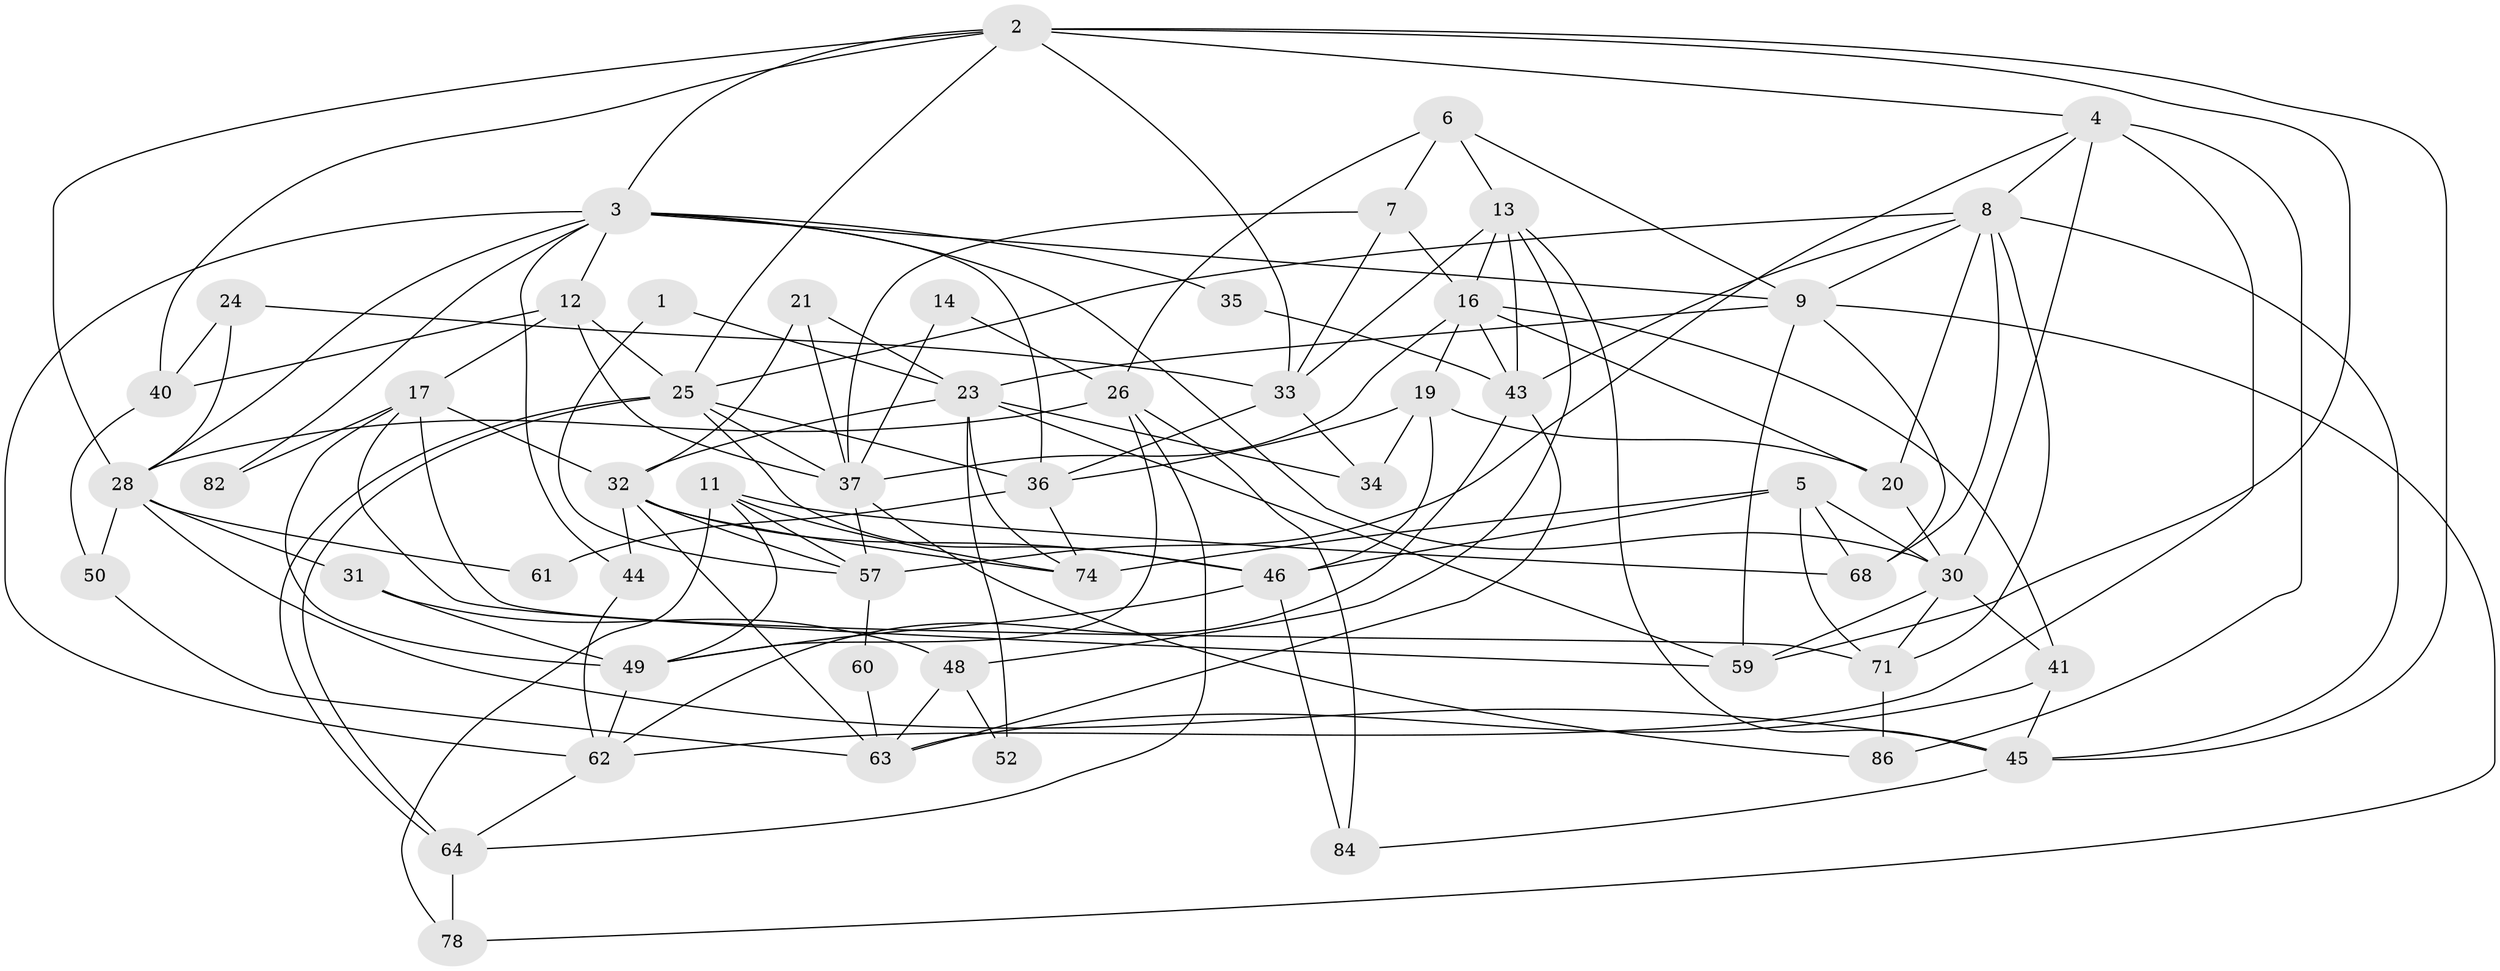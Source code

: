 // Generated by graph-tools (version 1.1) at 2025/52/02/27/25 19:52:05]
// undirected, 55 vertices, 137 edges
graph export_dot {
graph [start="1"]
  node [color=gray90,style=filled];
  1;
  2 [super="+22"];
  3 [super="+18"];
  4 [super="+81"];
  5 [super="+51"];
  6;
  7 [super="+15"];
  8 [super="+10"];
  9 [super="+69"];
  11 [super="+55"];
  12 [super="+77"];
  13 [super="+83"];
  14;
  16 [super="+42"];
  17 [super="+38"];
  19 [super="+29"];
  20;
  21;
  23 [super="+65"];
  24;
  25 [super="+27"];
  26;
  28 [super="+54"];
  30 [super="+85"];
  31;
  32 [super="+47"];
  33 [super="+66"];
  34;
  35;
  36 [super="+39"];
  37 [super="+75"];
  40 [super="+58"];
  41;
  43 [super="+56"];
  44;
  45;
  46 [super="+72"];
  48;
  49 [super="+53"];
  50;
  52;
  57 [super="+73"];
  59 [super="+67"];
  60;
  61;
  62 [super="+79"];
  63 [super="+70"];
  64;
  68;
  71 [super="+80"];
  74 [super="+76"];
  78;
  82;
  84;
  86;
  1 -- 23;
  1 -- 57;
  2 -- 33;
  2 -- 3;
  2 -- 25;
  2 -- 45;
  2 -- 4;
  2 -- 40;
  2 -- 59;
  2 -- 28;
  3 -- 35;
  3 -- 36;
  3 -- 28;
  3 -- 82;
  3 -- 30;
  3 -- 62;
  3 -- 9;
  3 -- 12;
  3 -- 44;
  4 -- 30;
  4 -- 86;
  4 -- 62;
  4 -- 8;
  4 -- 57;
  5 -- 46;
  5 -- 68;
  5 -- 74 [weight=2];
  5 -- 30;
  5 -- 71;
  6 -- 13;
  6 -- 26;
  6 -- 7;
  6 -- 9;
  7 -- 16;
  7 -- 33;
  7 -- 37;
  8 -- 45;
  8 -- 9;
  8 -- 20;
  8 -- 68;
  8 -- 43;
  8 -- 71;
  8 -- 25;
  9 -- 68;
  9 -- 23;
  9 -- 59;
  9 -- 78;
  11 -- 78;
  11 -- 68;
  11 -- 49;
  11 -- 74;
  11 -- 57;
  12 -- 17;
  12 -- 40;
  12 -- 37 [weight=2];
  12 -- 25;
  13 -- 45;
  13 -- 16;
  13 -- 33;
  13 -- 48;
  13 -- 43;
  14 -- 26;
  14 -- 37;
  16 -- 20;
  16 -- 19;
  16 -- 41 [weight=2];
  16 -- 37;
  16 -- 43;
  17 -- 49;
  17 -- 82;
  17 -- 59;
  17 -- 32 [weight=2];
  17 -- 71;
  19 -- 34;
  19 -- 36;
  19 -- 46;
  19 -- 20;
  20 -- 30;
  21 -- 23;
  21 -- 32;
  21 -- 37;
  23 -- 34;
  23 -- 52;
  23 -- 74;
  23 -- 32;
  23 -- 59;
  24 -- 33;
  24 -- 28;
  24 -- 40;
  25 -- 64;
  25 -- 64;
  25 -- 36;
  25 -- 37;
  25 -- 46;
  26 -- 64;
  26 -- 28;
  26 -- 49;
  26 -- 84;
  28 -- 50;
  28 -- 61;
  28 -- 45;
  28 -- 31;
  30 -- 71;
  30 -- 41;
  30 -- 59;
  31 -- 49;
  31 -- 48;
  32 -- 74;
  32 -- 44;
  32 -- 63;
  32 -- 57;
  32 -- 46;
  33 -- 34;
  33 -- 36;
  35 -- 43;
  36 -- 74;
  36 -- 61;
  37 -- 86;
  37 -- 57;
  40 -- 50;
  41 -- 45;
  41 -- 63;
  43 -- 63;
  43 -- 62;
  44 -- 62;
  45 -- 84;
  46 -- 84;
  46 -- 49;
  48 -- 52;
  48 -- 63;
  49 -- 62;
  50 -- 63;
  57 -- 60;
  60 -- 63;
  62 -- 64;
  64 -- 78;
  71 -- 86;
}
